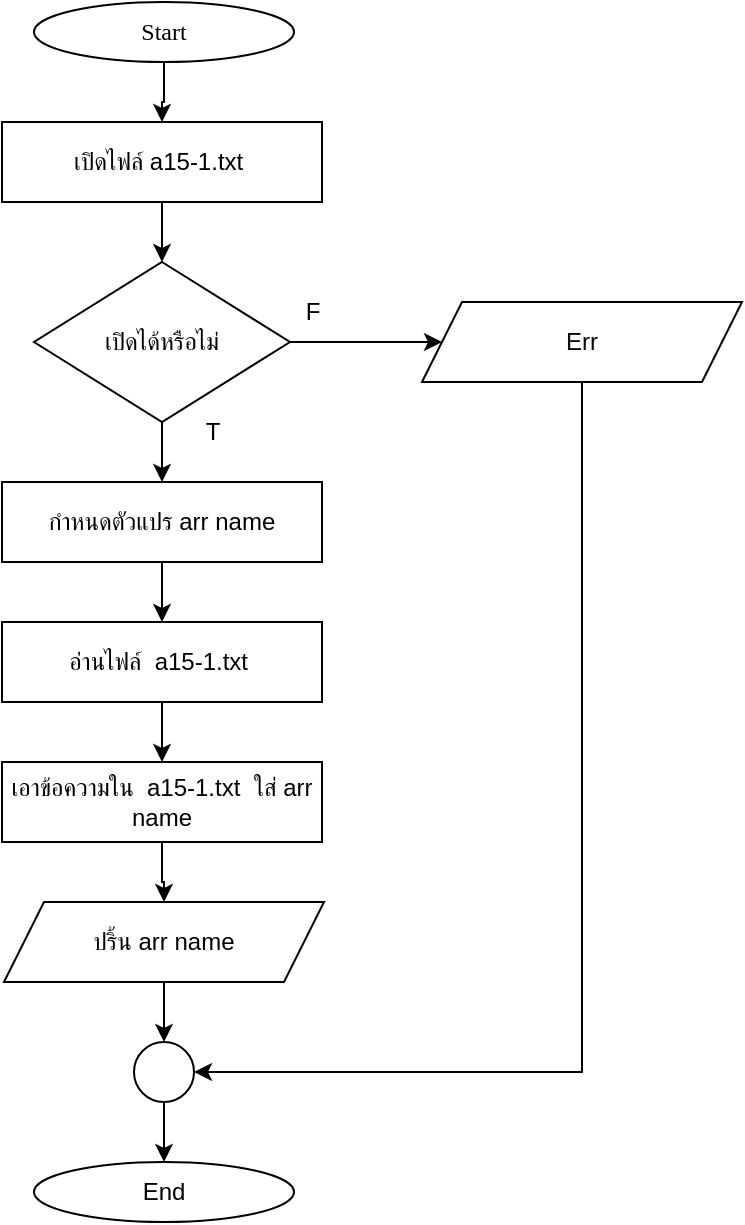 <mxfile version="25.0.3">
  <diagram name="Page-1" id="vbe90g94etdLihKpKjSs">
    <mxGraphModel dx="1718" dy="1571" grid="1" gridSize="10" guides="1" tooltips="1" connect="1" arrows="1" fold="1" page="1" pageScale="1" pageWidth="850" pageHeight="1100" math="0" shadow="0">
      <root>
        <mxCell id="0" />
        <mxCell id="1" parent="0" />
        <mxCell id="P2pm7qn1TNXhjQl7A7kA-3" value="" style="edgeStyle=orthogonalEdgeStyle;rounded=0;orthogonalLoop=1;jettySize=auto;html=1;" edge="1" parent="1" source="P2pm7qn1TNXhjQl7A7kA-1" target="P2pm7qn1TNXhjQl7A7kA-2">
          <mxGeometry relative="1" as="geometry" />
        </mxCell>
        <mxCell id="P2pm7qn1TNXhjQl7A7kA-1" value="&lt;font data-font-src=&quot;https://fonts.googleapis.com/css?family=Sarabun&quot; face=&quot;Sarabun&quot;&gt;Start&lt;/font&gt;" style="ellipse;whiteSpace=wrap;html=1;" vertex="1" parent="1">
          <mxGeometry x="-664.0" y="-1040" width="130" height="30" as="geometry" />
        </mxCell>
        <mxCell id="P2pm7qn1TNXhjQl7A7kA-5" value="" style="edgeStyle=orthogonalEdgeStyle;rounded=0;orthogonalLoop=1;jettySize=auto;html=1;" edge="1" parent="1" source="P2pm7qn1TNXhjQl7A7kA-2" target="P2pm7qn1TNXhjQl7A7kA-4">
          <mxGeometry relative="1" as="geometry" />
        </mxCell>
        <mxCell id="P2pm7qn1TNXhjQl7A7kA-2" value="เปิดไฟล์&amp;nbsp;a15-1.txt&amp;nbsp;&lt;span style=&quot;color: rgba(0, 0, 0, 0); font-family: monospace; font-size: 0px; text-align: start; text-wrap-mode: nowrap;&quot;&gt;%3CmxGraphModel%3E%3Croot%3E%3CmxCell%20id%3D%220%22%2F%3E%3CmxCell%20id%3D%221%22%20parent%3D%220%22%2F%3E%3CmxCell%20id%3D%222%22%20value%3D%22%E0%B8%81%E0%B8%B3%E0%B8%AB%E0%B8%99%E0%B8%94%E0%B8%95%E0%B8%B1%E0%B8%A7%E0%B9%81%E0%B8%9B%E0%B8%A3%20arr%22%20style%3D%22rounded%3D0%3BwhiteSpace%3Dwrap%3Bhtml%3D1%3B%22%20vertex%3D%221%22%20parent%3D%221%22%3E%3CmxGeometry%20x%3D%22-680%22%20y%3D%22-980%22%20width%3D%22160%22%20height%3D%2240%22%20as%3D%22geometry%22%2F%3E%3C%2FmxCell%3E%3C%2Froot%3E%3C%2FmxGraphModel%3E&lt;/span&gt;" style="rounded=0;whiteSpace=wrap;html=1;" vertex="1" parent="1">
          <mxGeometry x="-680" y="-980" width="160" height="40" as="geometry" />
        </mxCell>
        <mxCell id="P2pm7qn1TNXhjQl7A7kA-7" value="" style="edgeStyle=orthogonalEdgeStyle;rounded=0;orthogonalLoop=1;jettySize=auto;html=1;" edge="1" parent="1" source="P2pm7qn1TNXhjQl7A7kA-4" target="P2pm7qn1TNXhjQl7A7kA-6">
          <mxGeometry relative="1" as="geometry" />
        </mxCell>
        <mxCell id="P2pm7qn1TNXhjQl7A7kA-22" value="" style="edgeStyle=orthogonalEdgeStyle;rounded=0;orthogonalLoop=1;jettySize=auto;html=1;" edge="1" parent="1" source="P2pm7qn1TNXhjQl7A7kA-4" target="P2pm7qn1TNXhjQl7A7kA-16">
          <mxGeometry relative="1" as="geometry" />
        </mxCell>
        <mxCell id="P2pm7qn1TNXhjQl7A7kA-4" value="เปิดได้หรือไม่" style="rhombus;whiteSpace=wrap;html=1;" vertex="1" parent="1">
          <mxGeometry x="-664" y="-910" width="128" height="80" as="geometry" />
        </mxCell>
        <mxCell id="P2pm7qn1TNXhjQl7A7kA-9" value="" style="edgeStyle=orthogonalEdgeStyle;rounded=0;orthogonalLoop=1;jettySize=auto;html=1;" edge="1" parent="1" source="P2pm7qn1TNXhjQl7A7kA-6" target="P2pm7qn1TNXhjQl7A7kA-8">
          <mxGeometry relative="1" as="geometry" />
        </mxCell>
        <mxCell id="P2pm7qn1TNXhjQl7A7kA-6" value="กำหนดตัวแปร arr name" style="rounded=0;whiteSpace=wrap;html=1;" vertex="1" parent="1">
          <mxGeometry x="-680" y="-800" width="160" height="40" as="geometry" />
        </mxCell>
        <mxCell id="P2pm7qn1TNXhjQl7A7kA-11" value="" style="edgeStyle=orthogonalEdgeStyle;rounded=0;orthogonalLoop=1;jettySize=auto;html=1;" edge="1" parent="1" source="P2pm7qn1TNXhjQl7A7kA-8" target="P2pm7qn1TNXhjQl7A7kA-10">
          <mxGeometry relative="1" as="geometry" />
        </mxCell>
        <mxCell id="P2pm7qn1TNXhjQl7A7kA-8" value="อ่านไฟล์&amp;nbsp;&amp;nbsp;a15-1.txt&amp;nbsp;" style="rounded=0;whiteSpace=wrap;html=1;" vertex="1" parent="1">
          <mxGeometry x="-680" y="-730" width="160" height="40" as="geometry" />
        </mxCell>
        <mxCell id="P2pm7qn1TNXhjQl7A7kA-13" value="" style="edgeStyle=orthogonalEdgeStyle;rounded=0;orthogonalLoop=1;jettySize=auto;html=1;" edge="1" parent="1" source="P2pm7qn1TNXhjQl7A7kA-10" target="P2pm7qn1TNXhjQl7A7kA-12">
          <mxGeometry relative="1" as="geometry" />
        </mxCell>
        <mxCell id="P2pm7qn1TNXhjQl7A7kA-10" value="เอาข้อความใน&amp;nbsp;&amp;nbsp;a15-1.txt&amp;nbsp; ใส่ arr name" style="rounded=0;whiteSpace=wrap;html=1;" vertex="1" parent="1">
          <mxGeometry x="-680" y="-660" width="160" height="40" as="geometry" />
        </mxCell>
        <mxCell id="P2pm7qn1TNXhjQl7A7kA-20" value="" style="edgeStyle=orthogonalEdgeStyle;rounded=0;orthogonalLoop=1;jettySize=auto;html=1;" edge="1" parent="1" source="P2pm7qn1TNXhjQl7A7kA-12" target="P2pm7qn1TNXhjQl7A7kA-18">
          <mxGeometry relative="1" as="geometry" />
        </mxCell>
        <mxCell id="P2pm7qn1TNXhjQl7A7kA-12" value="ปริ้น arr name" style="rounded=0;whiteSpace=wrap;html=1;shape=parallelogram;perimeter=parallelogramPerimeter;fixedSize=1;" vertex="1" parent="1">
          <mxGeometry x="-679" y="-590" width="160" height="40" as="geometry" />
        </mxCell>
        <mxCell id="P2pm7qn1TNXhjQl7A7kA-23" style="edgeStyle=orthogonalEdgeStyle;rounded=0;orthogonalLoop=1;jettySize=auto;html=1;entryX=1;entryY=0.5;entryDx=0;entryDy=0;" edge="1" parent="1" source="P2pm7qn1TNXhjQl7A7kA-16" target="P2pm7qn1TNXhjQl7A7kA-18">
          <mxGeometry relative="1" as="geometry">
            <Array as="points">
              <mxPoint x="-390" y="-505" />
            </Array>
          </mxGeometry>
        </mxCell>
        <mxCell id="P2pm7qn1TNXhjQl7A7kA-16" value="Err" style="rounded=0;whiteSpace=wrap;html=1;shape=parallelogram;perimeter=parallelogramPerimeter;fixedSize=1;" vertex="1" parent="1">
          <mxGeometry x="-470" y="-890" width="160" height="40" as="geometry" />
        </mxCell>
        <mxCell id="P2pm7qn1TNXhjQl7A7kA-17" value="End" style="ellipse;whiteSpace=wrap;html=1;" vertex="1" parent="1">
          <mxGeometry x="-664.0" y="-460" width="130" height="30" as="geometry" />
        </mxCell>
        <mxCell id="P2pm7qn1TNXhjQl7A7kA-21" value="" style="edgeStyle=orthogonalEdgeStyle;rounded=0;orthogonalLoop=1;jettySize=auto;html=1;" edge="1" parent="1" source="P2pm7qn1TNXhjQl7A7kA-18" target="P2pm7qn1TNXhjQl7A7kA-17">
          <mxGeometry relative="1" as="geometry" />
        </mxCell>
        <mxCell id="P2pm7qn1TNXhjQl7A7kA-18" value="" style="ellipse;whiteSpace=wrap;html=1;aspect=fixed;" vertex="1" parent="1">
          <mxGeometry x="-614" y="-520" width="30" height="30" as="geometry" />
        </mxCell>
        <mxCell id="P2pm7qn1TNXhjQl7A7kA-24" value="T" style="text;html=1;align=center;verticalAlign=middle;resizable=0;points=[];autosize=1;strokeColor=none;fillColor=none;" vertex="1" parent="1">
          <mxGeometry x="-590" y="-840" width="30" height="30" as="geometry" />
        </mxCell>
        <mxCell id="P2pm7qn1TNXhjQl7A7kA-25" value="F" style="text;html=1;align=center;verticalAlign=middle;resizable=0;points=[];autosize=1;strokeColor=none;fillColor=none;" vertex="1" parent="1">
          <mxGeometry x="-540" y="-900" width="30" height="30" as="geometry" />
        </mxCell>
      </root>
    </mxGraphModel>
  </diagram>
</mxfile>
